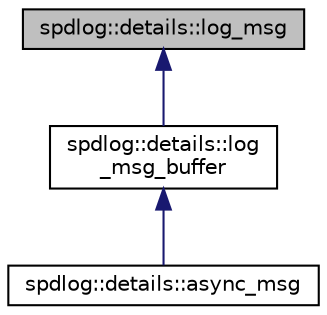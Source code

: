 digraph "spdlog::details::log_msg"
{
  edge [fontname="Helvetica",fontsize="10",labelfontname="Helvetica",labelfontsize="10"];
  node [fontname="Helvetica",fontsize="10",shape=record];
  Node0 [label="spdlog::details::log_msg",height=0.2,width=0.4,color="black", fillcolor="grey75", style="filled", fontcolor="black"];
  Node0 -> Node1 [dir="back",color="midnightblue",fontsize="10",style="solid",fontname="Helvetica"];
  Node1 [label="spdlog::details::log\l_msg_buffer",height=0.2,width=0.4,color="black", fillcolor="white", style="filled",URL="$classspdlog_1_1details_1_1log__msg__buffer.html"];
  Node1 -> Node2 [dir="back",color="midnightblue",fontsize="10",style="solid",fontname="Helvetica"];
  Node2 [label="spdlog::details::async_msg",height=0.2,width=0.4,color="black", fillcolor="white", style="filled",URL="$structspdlog_1_1details_1_1async__msg.html"];
}
